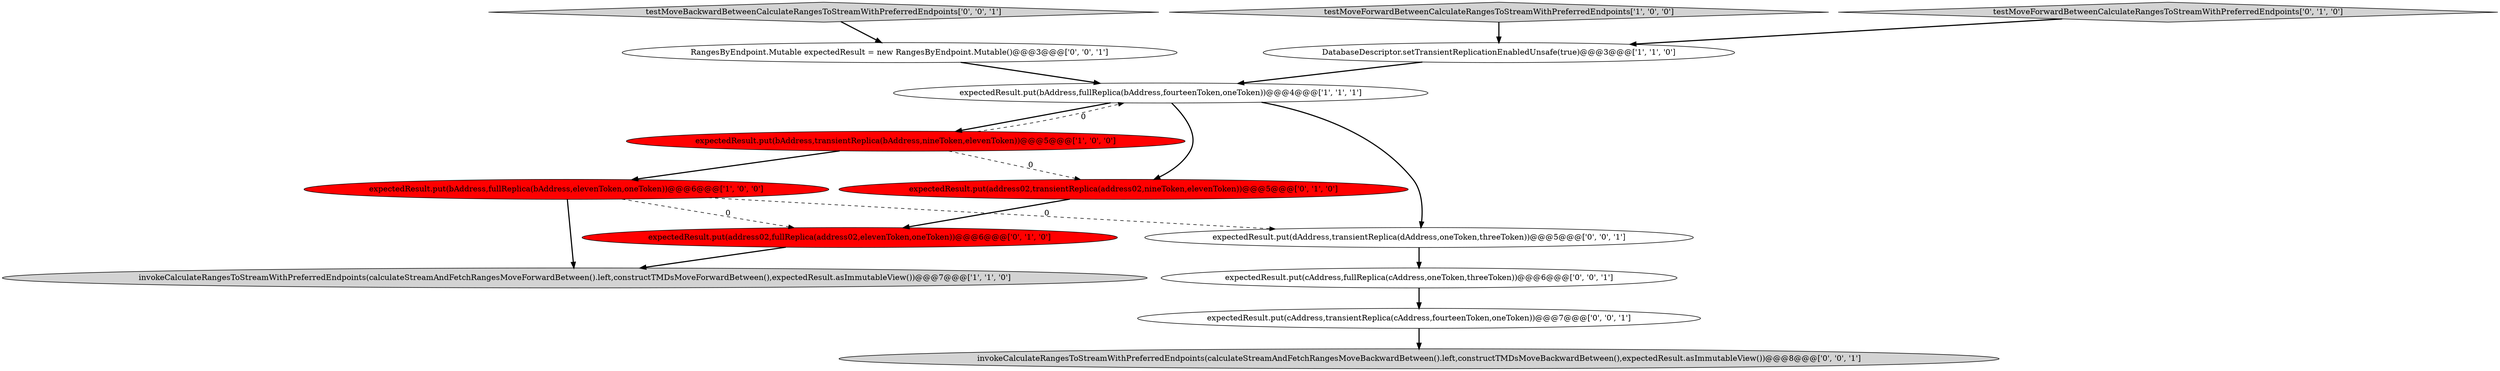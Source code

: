 digraph {
12 [style = filled, label = "testMoveBackwardBetweenCalculateRangesToStreamWithPreferredEndpoints['0', '0', '1']", fillcolor = lightgray, shape = diamond image = "AAA0AAABBB3BBB"];
2 [style = filled, label = "invokeCalculateRangesToStreamWithPreferredEndpoints(calculateStreamAndFetchRangesMoveForwardBetween().left,constructTMDsMoveForwardBetween(),expectedResult.asImmutableView())@@@7@@@['1', '1', '0']", fillcolor = lightgray, shape = ellipse image = "AAA0AAABBB1BBB"];
9 [style = filled, label = "expectedResult.put(dAddress,transientReplica(dAddress,oneToken,threeToken))@@@5@@@['0', '0', '1']", fillcolor = white, shape = ellipse image = "AAA0AAABBB3BBB"];
4 [style = filled, label = "expectedResult.put(bAddress,fullReplica(bAddress,elevenToken,oneToken))@@@6@@@['1', '0', '0']", fillcolor = red, shape = ellipse image = "AAA1AAABBB1BBB"];
11 [style = filled, label = "expectedResult.put(cAddress,fullReplica(cAddress,oneToken,threeToken))@@@6@@@['0', '0', '1']", fillcolor = white, shape = ellipse image = "AAA0AAABBB3BBB"];
1 [style = filled, label = "expectedResult.put(bAddress,fullReplica(bAddress,fourteenToken,oneToken))@@@4@@@['1', '1', '1']", fillcolor = white, shape = ellipse image = "AAA0AAABBB1BBB"];
6 [style = filled, label = "expectedResult.put(address02,transientReplica(address02,nineToken,elevenToken))@@@5@@@['0', '1', '0']", fillcolor = red, shape = ellipse image = "AAA1AAABBB2BBB"];
14 [style = filled, label = "invokeCalculateRangesToStreamWithPreferredEndpoints(calculateStreamAndFetchRangesMoveBackwardBetween().left,constructTMDsMoveBackwardBetween(),expectedResult.asImmutableView())@@@8@@@['0', '0', '1']", fillcolor = lightgray, shape = ellipse image = "AAA0AAABBB3BBB"];
13 [style = filled, label = "expectedResult.put(cAddress,transientReplica(cAddress,fourteenToken,oneToken))@@@7@@@['0', '0', '1']", fillcolor = white, shape = ellipse image = "AAA0AAABBB3BBB"];
8 [style = filled, label = "expectedResult.put(address02,fullReplica(address02,elevenToken,oneToken))@@@6@@@['0', '1', '0']", fillcolor = red, shape = ellipse image = "AAA1AAABBB2BBB"];
10 [style = filled, label = "RangesByEndpoint.Mutable expectedResult = new RangesByEndpoint.Mutable()@@@3@@@['0', '0', '1']", fillcolor = white, shape = ellipse image = "AAA0AAABBB3BBB"];
5 [style = filled, label = "expectedResult.put(bAddress,transientReplica(bAddress,nineToken,elevenToken))@@@5@@@['1', '0', '0']", fillcolor = red, shape = ellipse image = "AAA1AAABBB1BBB"];
7 [style = filled, label = "testMoveForwardBetweenCalculateRangesToStreamWithPreferredEndpoints['0', '1', '0']", fillcolor = lightgray, shape = diamond image = "AAA0AAABBB2BBB"];
0 [style = filled, label = "DatabaseDescriptor.setTransientReplicationEnabledUnsafe(true)@@@3@@@['1', '1', '0']", fillcolor = white, shape = ellipse image = "AAA0AAABBB1BBB"];
3 [style = filled, label = "testMoveForwardBetweenCalculateRangesToStreamWithPreferredEndpoints['1', '0', '0']", fillcolor = lightgray, shape = diamond image = "AAA0AAABBB1BBB"];
1->5 [style = bold, label=""];
5->1 [style = dashed, label="0"];
3->0 [style = bold, label=""];
4->9 [style = dashed, label="0"];
1->9 [style = bold, label=""];
7->0 [style = bold, label=""];
1->6 [style = bold, label=""];
12->10 [style = bold, label=""];
4->2 [style = bold, label=""];
9->11 [style = bold, label=""];
5->6 [style = dashed, label="0"];
8->2 [style = bold, label=""];
10->1 [style = bold, label=""];
11->13 [style = bold, label=""];
13->14 [style = bold, label=""];
0->1 [style = bold, label=""];
5->4 [style = bold, label=""];
6->8 [style = bold, label=""];
4->8 [style = dashed, label="0"];
}
